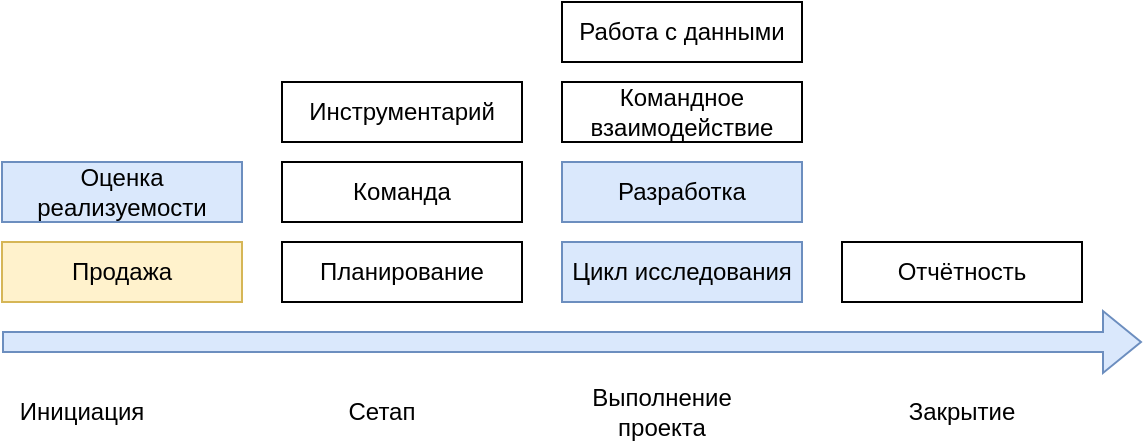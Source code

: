 <mxfile version="16.5.4" type="github">
  <diagram id="1Ik1jMr1f6WFmNGtkDW_" name="Page-1">
    <mxGraphModel dx="782" dy="420" grid="1" gridSize="10" guides="1" tooltips="1" connect="1" arrows="1" fold="1" page="1" pageScale="1" pageWidth="827" pageHeight="1169" math="0" shadow="0">
      <root>
        <mxCell id="0" />
        <mxCell id="1" parent="0" />
        <mxCell id="eC3BocEAK9iFcUHQA8dO-1" value="" style="shape=flexArrow;endArrow=classic;html=1;rounded=0;fillColor=#dae8fc;strokeColor=#6c8ebf;" edge="1" parent="1">
          <mxGeometry width="50" height="50" relative="1" as="geometry">
            <mxPoint x="90" y="320" as="sourcePoint" />
            <mxPoint x="660" y="320" as="targetPoint" />
          </mxGeometry>
        </mxCell>
        <mxCell id="eC3BocEAK9iFcUHQA8dO-2" value="Инициация" style="text;html=1;strokeColor=none;fillColor=none;align=center;verticalAlign=middle;whiteSpace=wrap;rounded=0;" vertex="1" parent="1">
          <mxGeometry x="90" y="340" width="80" height="30" as="geometry" />
        </mxCell>
        <mxCell id="eC3BocEAK9iFcUHQA8dO-3" value="Сетап" style="text;html=1;strokeColor=none;fillColor=none;align=center;verticalAlign=middle;whiteSpace=wrap;rounded=0;" vertex="1" parent="1">
          <mxGeometry x="240" y="340" width="80" height="30" as="geometry" />
        </mxCell>
        <mxCell id="eC3BocEAK9iFcUHQA8dO-4" value="Выполнение проекта" style="text;html=1;strokeColor=none;fillColor=none;align=center;verticalAlign=middle;whiteSpace=wrap;rounded=0;" vertex="1" parent="1">
          <mxGeometry x="380" y="340" width="80" height="30" as="geometry" />
        </mxCell>
        <mxCell id="eC3BocEAK9iFcUHQA8dO-5" value="Закрытие" style="text;html=1;strokeColor=none;fillColor=none;align=center;verticalAlign=middle;whiteSpace=wrap;rounded=0;" vertex="1" parent="1">
          <mxGeometry x="530" y="340" width="80" height="30" as="geometry" />
        </mxCell>
        <mxCell id="eC3BocEAK9iFcUHQA8dO-7" value="Продажа" style="rounded=0;whiteSpace=wrap;html=1;fillColor=#fff2cc;strokeColor=#d6b656;" vertex="1" parent="1">
          <mxGeometry x="90" y="270" width="120" height="30" as="geometry" />
        </mxCell>
        <mxCell id="eC3BocEAK9iFcUHQA8dO-8" value="Оценка реализуемости" style="rounded=0;whiteSpace=wrap;html=1;fillColor=#dae8fc;strokeColor=#6c8ebf;" vertex="1" parent="1">
          <mxGeometry x="90" y="230" width="120" height="30" as="geometry" />
        </mxCell>
        <mxCell id="eC3BocEAK9iFcUHQA8dO-9" value="Цикл исследования" style="rounded=0;whiteSpace=wrap;html=1;fillColor=#dae8fc;strokeColor=#6c8ebf;" vertex="1" parent="1">
          <mxGeometry x="370" y="270" width="120" height="30" as="geometry" />
        </mxCell>
        <mxCell id="eC3BocEAK9iFcUHQA8dO-10" value="Команда" style="rounded=0;whiteSpace=wrap;html=1;" vertex="1" parent="1">
          <mxGeometry x="230" y="230" width="120" height="30" as="geometry" />
        </mxCell>
        <mxCell id="eC3BocEAK9iFcUHQA8dO-11" value="Инструментарий" style="rounded=0;whiteSpace=wrap;html=1;" vertex="1" parent="1">
          <mxGeometry x="230" y="190" width="120" height="30" as="geometry" />
        </mxCell>
        <mxCell id="eC3BocEAK9iFcUHQA8dO-12" value="Планирование" style="rounded=0;whiteSpace=wrap;html=1;" vertex="1" parent="1">
          <mxGeometry x="230" y="270" width="120" height="30" as="geometry" />
        </mxCell>
        <mxCell id="eC3BocEAK9iFcUHQA8dO-13" value="Отчётность" style="rounded=0;whiteSpace=wrap;html=1;" vertex="1" parent="1">
          <mxGeometry x="510" y="270" width="120" height="30" as="geometry" />
        </mxCell>
        <mxCell id="eC3BocEAK9iFcUHQA8dO-14" value="Работа с данными" style="rounded=0;whiteSpace=wrap;html=1;" vertex="1" parent="1">
          <mxGeometry x="370" y="150" width="120" height="30" as="geometry" />
        </mxCell>
        <mxCell id="eC3BocEAK9iFcUHQA8dO-15" value="Разработка" style="rounded=0;whiteSpace=wrap;html=1;fillColor=#dae8fc;strokeColor=#6c8ebf;" vertex="1" parent="1">
          <mxGeometry x="370" y="230" width="120" height="30" as="geometry" />
        </mxCell>
        <mxCell id="eC3BocEAK9iFcUHQA8dO-16" value="Командное взаимодействие" style="rounded=0;whiteSpace=wrap;html=1;" vertex="1" parent="1">
          <mxGeometry x="370" y="190" width="120" height="30" as="geometry" />
        </mxCell>
      </root>
    </mxGraphModel>
  </diagram>
</mxfile>
